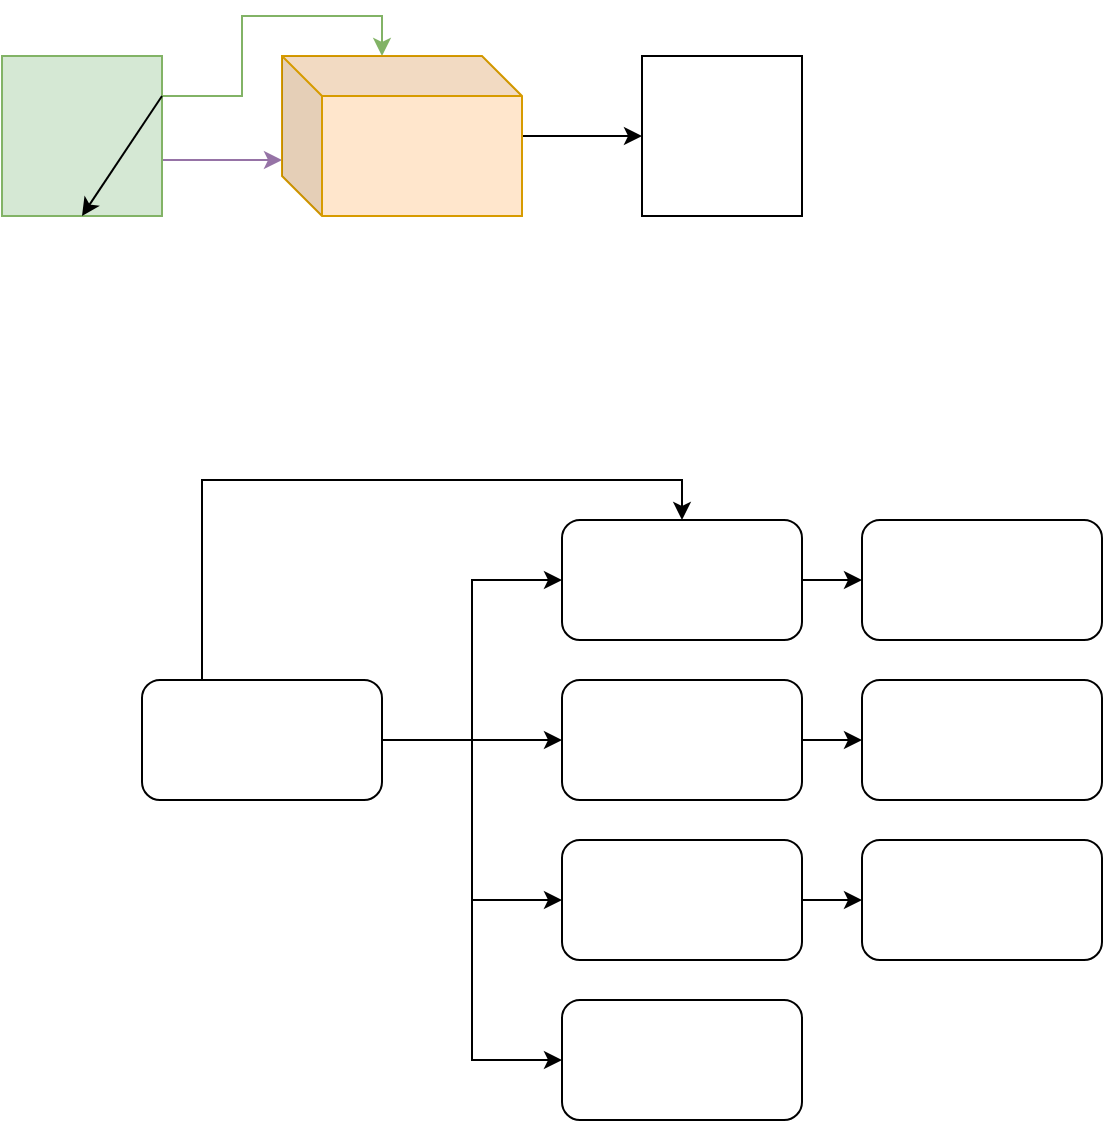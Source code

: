 <mxfile version="14.4.2" type="github">
  <diagram id="sdGZKqKtDCT0O-bOwr3C" name="第 1 页">
    <mxGraphModel dx="1185" dy="662" grid="1" gridSize="10" guides="1" tooltips="1" connect="1" arrows="1" fold="1" page="1" pageScale="1" pageWidth="827" pageHeight="1169" math="0" shadow="0">
      <root>
        <mxCell id="0" />
        <mxCell id="1" parent="0" />
        <mxCell id="9tNgO6ZLtSPC4pQVO-60-3" value="" style="edgeStyle=orthogonalEdgeStyle;rounded=0;orthogonalLoop=1;jettySize=auto;html=1;fillColor=#e1d5e7;strokeColor=#9673a6;" parent="1" source="9tNgO6ZLtSPC4pQVO-60-1" target="9tNgO6ZLtSPC4pQVO-60-2" edge="1">
          <mxGeometry relative="1" as="geometry">
            <Array as="points">
              <mxPoint x="110" y="80" />
              <mxPoint x="110" y="80" />
            </Array>
          </mxGeometry>
        </mxCell>
        <mxCell id="9tNgO6ZLtSPC4pQVO-60-5" style="edgeStyle=orthogonalEdgeStyle;rounded=0;orthogonalLoop=1;jettySize=auto;html=1;exitX=1;exitY=0.25;exitDx=0;exitDy=0;entryX=0;entryY=0;entryDx=50;entryDy=0;entryPerimeter=0;fillColor=#d5e8d4;strokeColor=#82b366;" parent="1" source="9tNgO6ZLtSPC4pQVO-60-1" target="9tNgO6ZLtSPC4pQVO-60-2" edge="1">
          <mxGeometry relative="1" as="geometry">
            <Array as="points">
              <mxPoint x="120" y="48" />
              <mxPoint x="120" y="8" />
              <mxPoint x="190" y="8" />
            </Array>
          </mxGeometry>
        </mxCell>
        <mxCell id="9tNgO6ZLtSPC4pQVO-60-1" value="" style="whiteSpace=wrap;html=1;aspect=fixed;fillColor=#d5e8d4;strokeColor=#82b366;" parent="1" vertex="1">
          <mxGeometry y="28" width="80" height="80" as="geometry" />
        </mxCell>
        <mxCell id="1u85N4YY4bQYgGLvulF8-2" value="" style="edgeStyle=orthogonalEdgeStyle;rounded=0;orthogonalLoop=1;jettySize=auto;html=1;" edge="1" parent="1" source="9tNgO6ZLtSPC4pQVO-60-2" target="1u85N4YY4bQYgGLvulF8-1">
          <mxGeometry relative="1" as="geometry" />
        </mxCell>
        <mxCell id="9tNgO6ZLtSPC4pQVO-60-2" value="" style="shape=cube;whiteSpace=wrap;html=1;boundedLbl=1;backgroundOutline=1;darkOpacity=0.05;darkOpacity2=0.1;size=20;fillColor=#ffe6cc;strokeColor=#d79b00;" parent="1" vertex="1">
          <mxGeometry x="140" y="28" width="120" height="80" as="geometry" />
        </mxCell>
        <mxCell id="9tNgO6ZLtSPC4pQVO-60-4" style="edgeStyle=none;rounded=0;orthogonalLoop=1;jettySize=auto;html=1;exitX=1;exitY=0.25;exitDx=0;exitDy=0;entryX=0.5;entryY=1;entryDx=0;entryDy=0;" parent="1" source="9tNgO6ZLtSPC4pQVO-60-1" target="9tNgO6ZLtSPC4pQVO-60-1" edge="1">
          <mxGeometry relative="1" as="geometry" />
        </mxCell>
        <mxCell id="1u85N4YY4bQYgGLvulF8-1" value="" style="whiteSpace=wrap;html=1;aspect=fixed;" vertex="1" parent="1">
          <mxGeometry x="320" y="28" width="80" height="80" as="geometry" />
        </mxCell>
        <mxCell id="1u85N4YY4bQYgGLvulF8-5" value="" style="edgeStyle=orthogonalEdgeStyle;rounded=0;orthogonalLoop=1;jettySize=auto;html=1;" edge="1" parent="1" source="1u85N4YY4bQYgGLvulF8-3" target="1u85N4YY4bQYgGLvulF8-4">
          <mxGeometry relative="1" as="geometry" />
        </mxCell>
        <mxCell id="1u85N4YY4bQYgGLvulF8-9" style="edgeStyle=orthogonalEdgeStyle;rounded=0;orthogonalLoop=1;jettySize=auto;html=1;exitX=1;exitY=0.5;exitDx=0;exitDy=0;entryX=0;entryY=0.5;entryDx=0;entryDy=0;" edge="1" parent="1" source="1u85N4YY4bQYgGLvulF8-3" target="1u85N4YY4bQYgGLvulF8-6">
          <mxGeometry relative="1" as="geometry">
            <mxPoint x="200" y="360" as="targetPoint" />
          </mxGeometry>
        </mxCell>
        <mxCell id="1u85N4YY4bQYgGLvulF8-10" style="edgeStyle=orthogonalEdgeStyle;rounded=0;orthogonalLoop=1;jettySize=auto;html=1;exitX=1;exitY=0.5;exitDx=0;exitDy=0;entryX=0;entryY=0.5;entryDx=0;entryDy=0;" edge="1" parent="1" source="1u85N4YY4bQYgGLvulF8-3" target="1u85N4YY4bQYgGLvulF8-7">
          <mxGeometry relative="1" as="geometry">
            <mxPoint x="220" y="390" as="targetPoint" />
          </mxGeometry>
        </mxCell>
        <mxCell id="1u85N4YY4bQYgGLvulF8-18" style="edgeStyle=orthogonalEdgeStyle;rounded=0;orthogonalLoop=1;jettySize=auto;html=1;exitX=1;exitY=0.5;exitDx=0;exitDy=0;entryX=0;entryY=0.5;entryDx=0;entryDy=0;" edge="1" parent="1" source="1u85N4YY4bQYgGLvulF8-3" target="1u85N4YY4bQYgGLvulF8-11">
          <mxGeometry relative="1" as="geometry" />
        </mxCell>
        <mxCell id="1u85N4YY4bQYgGLvulF8-20" style="edgeStyle=orthogonalEdgeStyle;rounded=0;orthogonalLoop=1;jettySize=auto;html=1;exitX=0.25;exitY=0;exitDx=0;exitDy=0;entryX=0.5;entryY=0;entryDx=0;entryDy=0;" edge="1" parent="1" source="1u85N4YY4bQYgGLvulF8-3" target="1u85N4YY4bQYgGLvulF8-6">
          <mxGeometry relative="1" as="geometry" />
        </mxCell>
        <mxCell id="1u85N4YY4bQYgGLvulF8-3" value="" style="rounded=1;whiteSpace=wrap;html=1;" vertex="1" parent="1">
          <mxGeometry x="70" y="340" width="120" height="60" as="geometry" />
        </mxCell>
        <mxCell id="1u85N4YY4bQYgGLvulF8-16" value="" style="edgeStyle=orthogonalEdgeStyle;rounded=0;orthogonalLoop=1;jettySize=auto;html=1;" edge="1" parent="1" source="1u85N4YY4bQYgGLvulF8-4" target="1u85N4YY4bQYgGLvulF8-12">
          <mxGeometry relative="1" as="geometry" />
        </mxCell>
        <mxCell id="1u85N4YY4bQYgGLvulF8-4" value="" style="rounded=1;whiteSpace=wrap;html=1;" vertex="1" parent="1">
          <mxGeometry x="280" y="340" width="120" height="60" as="geometry" />
        </mxCell>
        <mxCell id="1u85N4YY4bQYgGLvulF8-17" value="" style="edgeStyle=orthogonalEdgeStyle;rounded=0;orthogonalLoop=1;jettySize=auto;html=1;" edge="1" parent="1" source="1u85N4YY4bQYgGLvulF8-6" target="1u85N4YY4bQYgGLvulF8-13">
          <mxGeometry relative="1" as="geometry" />
        </mxCell>
        <mxCell id="1u85N4YY4bQYgGLvulF8-6" value="" style="rounded=1;whiteSpace=wrap;html=1;" vertex="1" parent="1">
          <mxGeometry x="280" y="260" width="120" height="60" as="geometry" />
        </mxCell>
        <mxCell id="1u85N4YY4bQYgGLvulF8-15" value="" style="edgeStyle=orthogonalEdgeStyle;rounded=0;orthogonalLoop=1;jettySize=auto;html=1;" edge="1" parent="1" source="1u85N4YY4bQYgGLvulF8-7" target="1u85N4YY4bQYgGLvulF8-14">
          <mxGeometry relative="1" as="geometry" />
        </mxCell>
        <mxCell id="1u85N4YY4bQYgGLvulF8-7" value="" style="rounded=1;whiteSpace=wrap;html=1;" vertex="1" parent="1">
          <mxGeometry x="280" y="420" width="120" height="60" as="geometry" />
        </mxCell>
        <mxCell id="1u85N4YY4bQYgGLvulF8-11" value="" style="rounded=1;whiteSpace=wrap;html=1;" vertex="1" parent="1">
          <mxGeometry x="280" y="500" width="120" height="60" as="geometry" />
        </mxCell>
        <mxCell id="1u85N4YY4bQYgGLvulF8-12" value="" style="rounded=1;whiteSpace=wrap;html=1;" vertex="1" parent="1">
          <mxGeometry x="430" y="340" width="120" height="60" as="geometry" />
        </mxCell>
        <mxCell id="1u85N4YY4bQYgGLvulF8-13" value="" style="rounded=1;whiteSpace=wrap;html=1;" vertex="1" parent="1">
          <mxGeometry x="430" y="260" width="120" height="60" as="geometry" />
        </mxCell>
        <mxCell id="1u85N4YY4bQYgGLvulF8-14" value="" style="rounded=1;whiteSpace=wrap;html=1;" vertex="1" parent="1">
          <mxGeometry x="430" y="420" width="120" height="60" as="geometry" />
        </mxCell>
      </root>
    </mxGraphModel>
  </diagram>
</mxfile>
